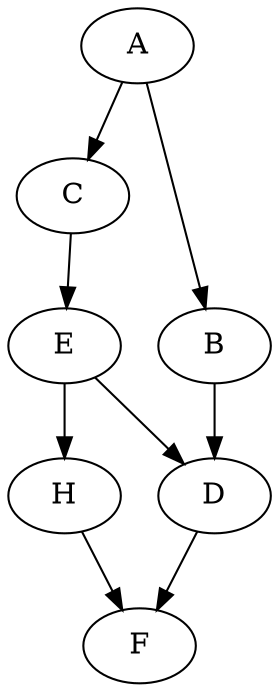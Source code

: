 digraph G {
    // duas fontes
    A -> C;
    A -> B;

    // ramos paralelos
    C -> E;
    E -> H;

    B -> D;
    D -> F;

    // reconvergências (cruzamentos entre os ramos)
    E -> D;   // reconvergência 1
    H -> F;   // reconvergência 2
}
